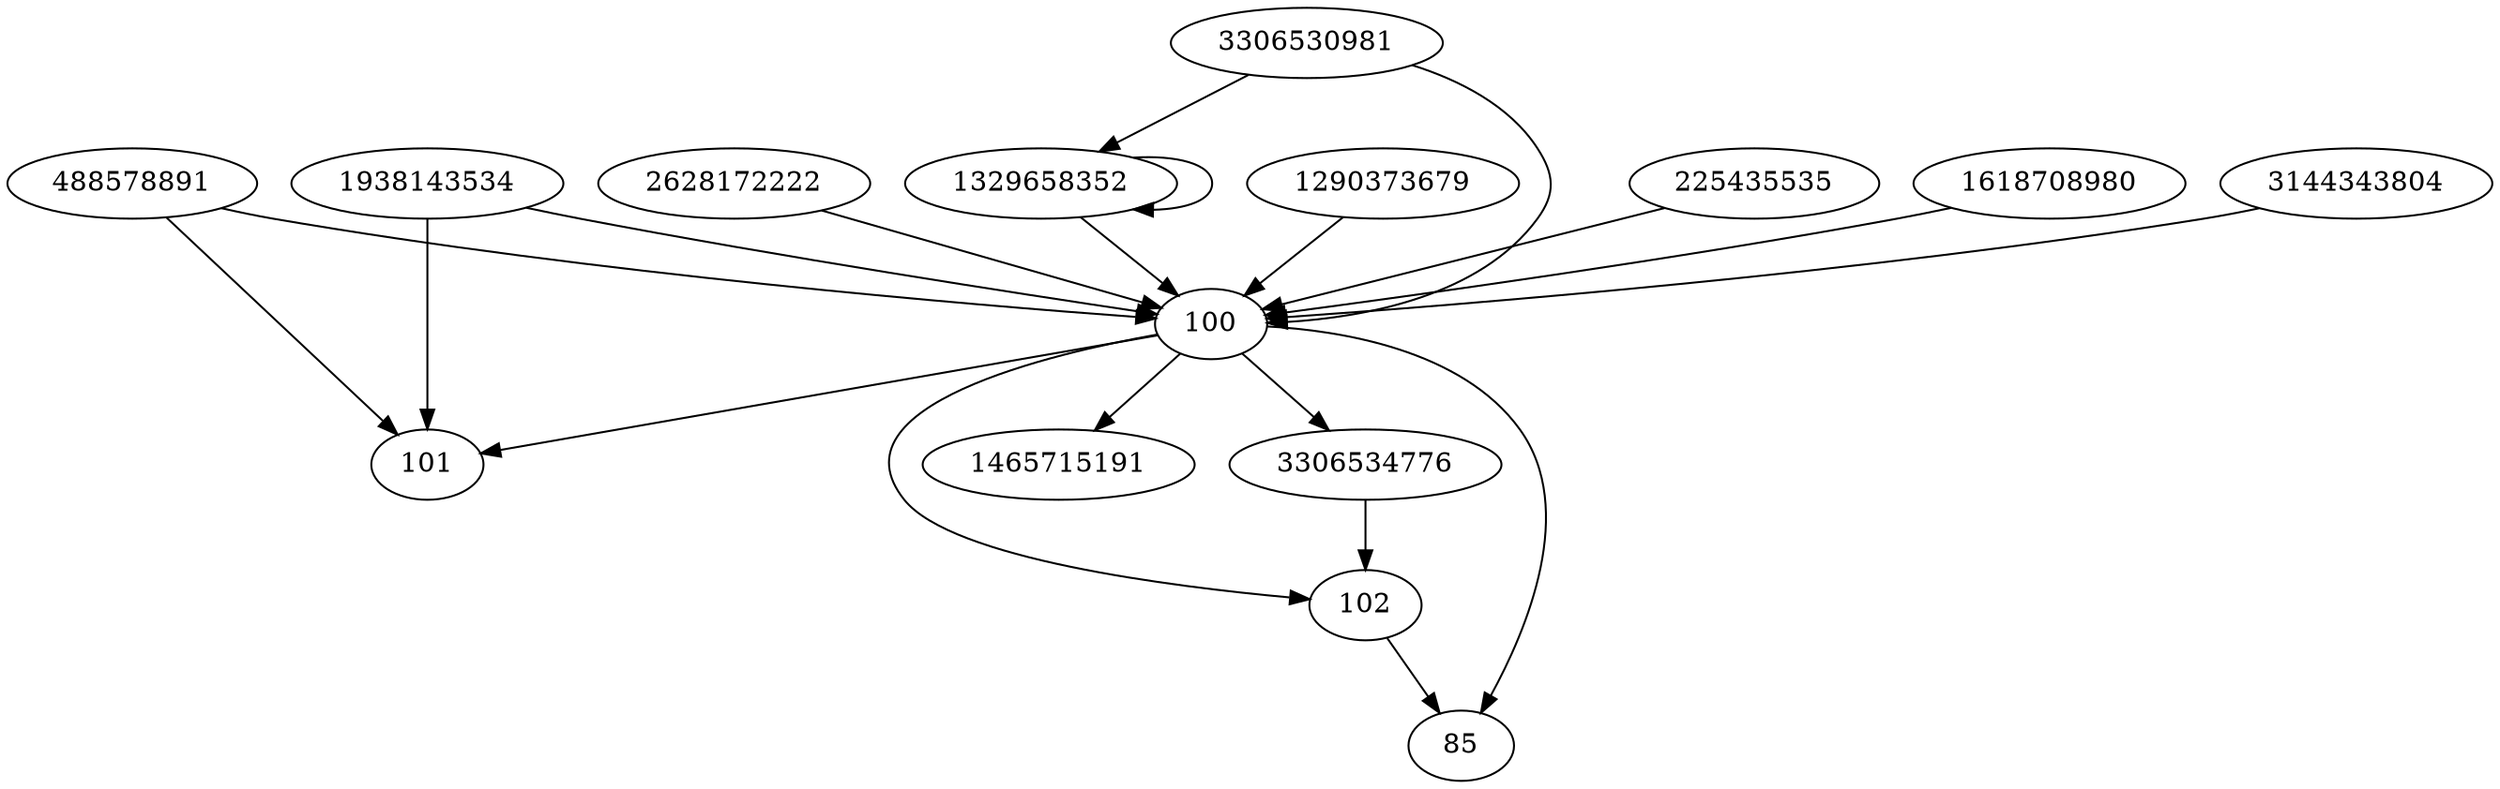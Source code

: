 digraph  {
100;
101;
3306530981;
102;
488578891;
1938143534;
1290373679;
1329658352;
225435535;
1618708980;
85;
1465715191;
3306534776;
3144343804;
2628172222;
100 -> 1465715191;
100 -> 102;
100 -> 3306534776;
100 -> 101;
100 -> 85;
3306530981 -> 1329658352;
3306530981 -> 100;
102 -> 85;
488578891 -> 100;
488578891 -> 101;
1938143534 -> 100;
1938143534 -> 101;
1290373679 -> 100;
1329658352 -> 100;
1329658352 -> 1329658352;
225435535 -> 100;
1618708980 -> 100;
3306534776 -> 102;
3144343804 -> 100;
2628172222 -> 100;
}
